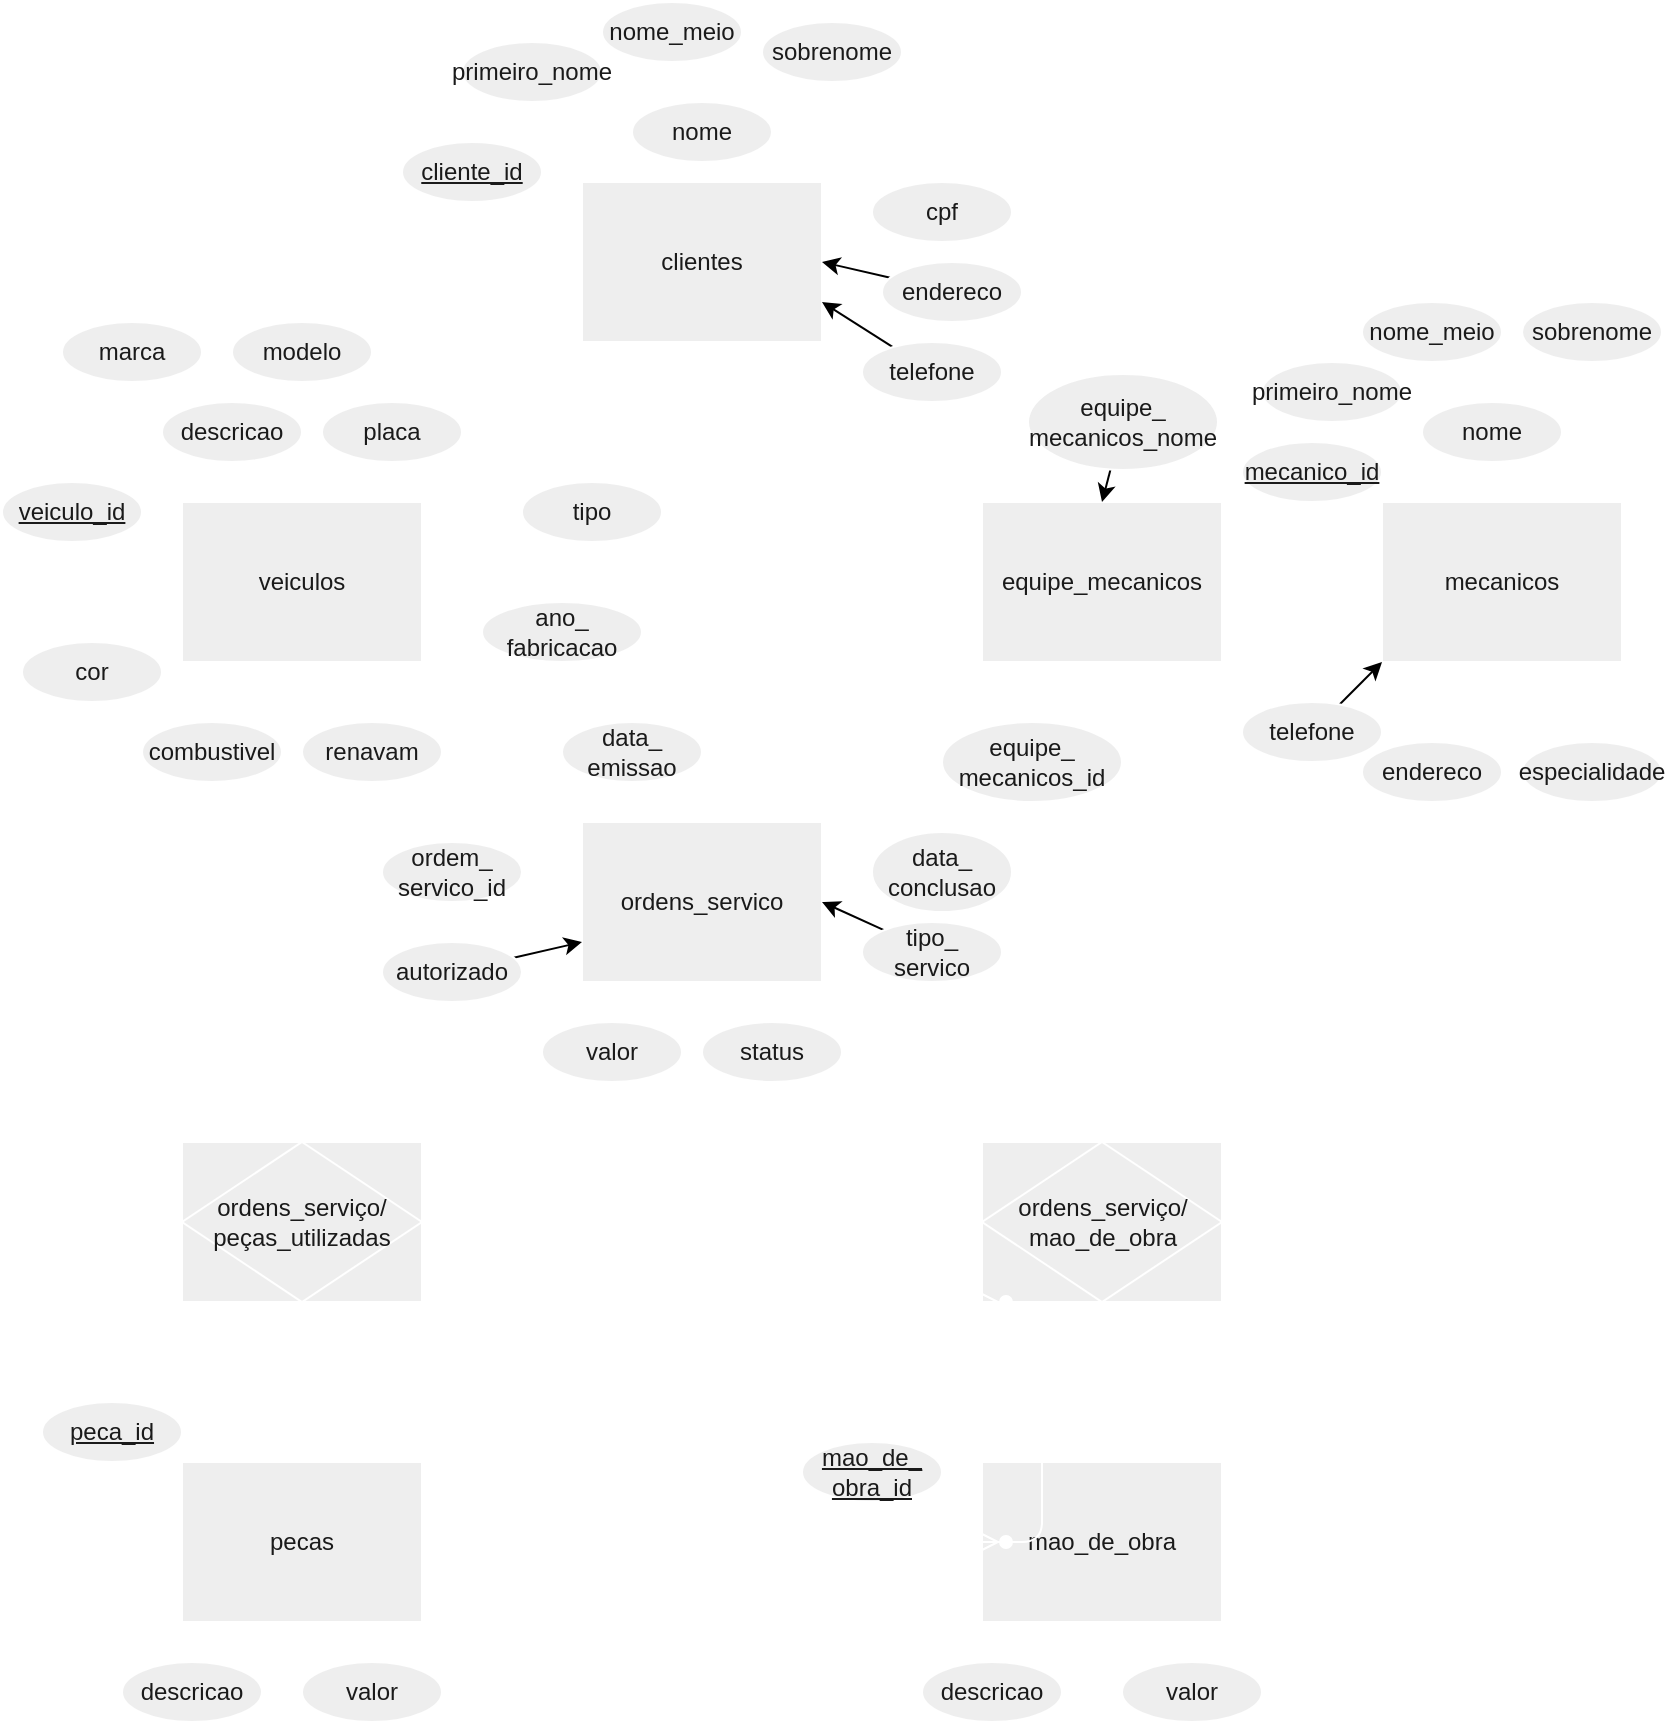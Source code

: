 <mxfile>
    <diagram id="gcB8yLWqz9-Rq8zxJBAH" name="Page-1">
        <mxGraphModel dx="1370" dy="779" grid="0" gridSize="10" guides="1" tooltips="1" connect="1" arrows="1" fold="1" page="1" pageScale="1" pageWidth="850" pageHeight="1100" background="none" math="0" shadow="0">
            <root>
                <mxCell id="0"/>
                <mxCell id="1" parent="0"/>
                <mxCell id="2" value="clientes" style="whiteSpace=wrap;html=1;align=center;labelBackgroundColor=none;fillColor=#EEEEEE;strokeColor=#FFFFFF;fontColor=#1A1A1A;" parent="1" vertex="1">
                    <mxGeometry x="300" y="120" width="120" height="80" as="geometry"/>
                </mxCell>
                <mxCell id="3" value="veiculos" style="whiteSpace=wrap;html=1;align=center;labelBackgroundColor=none;fillColor=#EEEEEE;strokeColor=#FFFFFF;fontColor=#1A1A1A;" parent="1" vertex="1">
                    <mxGeometry x="100" y="280" width="120" height="80" as="geometry"/>
                </mxCell>
                <mxCell id="4" value="equipe_mecanicos" style="whiteSpace=wrap;html=1;align=center;labelBackgroundColor=none;fillColor=#EEEEEE;strokeColor=#FFFFFF;fontColor=#1A1A1A;" parent="1" vertex="1">
                    <mxGeometry x="500" y="280" width="120" height="80" as="geometry"/>
                </mxCell>
                <mxCell id="5" value="ordens_servico" style="whiteSpace=wrap;html=1;align=center;labelBackgroundColor=none;fillColor=#EEEEEE;strokeColor=#FFFFFF;fontColor=#1A1A1A;" parent="1" vertex="1">
                    <mxGeometry x="300" y="440" width="120" height="80" as="geometry"/>
                </mxCell>
                <mxCell id="6" value="pecas" style="whiteSpace=wrap;html=1;align=center;labelBackgroundColor=none;fillColor=#EEEEEE;strokeColor=#FFFFFF;fontColor=#1A1A1A;" parent="1" vertex="1">
                    <mxGeometry x="100" y="760" width="120" height="80" as="geometry"/>
                </mxCell>
                <mxCell id="8" value="mao_de_obra" style="whiteSpace=wrap;html=1;align=center;labelBackgroundColor=none;fillColor=#EEEEEE;strokeColor=#FFFFFF;fontColor=#1A1A1A;" parent="1" vertex="1">
                    <mxGeometry x="500" y="760" width="120" height="80" as="geometry"/>
                </mxCell>
                <mxCell id="9" value="mecanicos" style="whiteSpace=wrap;html=1;align=center;labelBackgroundColor=none;fillColor=#EEEEEE;strokeColor=#FFFFFF;fontColor=#1A1A1A;" parent="1" vertex="1">
                    <mxGeometry x="700" y="280" width="120" height="80" as="geometry"/>
                </mxCell>
                <mxCell id="14" style="edgeStyle=none;html=1;entryX=0;entryY=0.5;entryDx=0;entryDy=0;labelBackgroundColor=none;strokeColor=#FFFFFF;fontColor=default;" parent="1" source="13" target="5" edge="1">
                    <mxGeometry relative="1" as="geometry">
                        <mxPoint x="260" y="480" as="targetPoint"/>
                    </mxGeometry>
                </mxCell>
                <mxCell id="13" value="ordem_&lt;br&gt;servico_id" style="ellipse;whiteSpace=wrap;html=1;align=center;labelBackgroundColor=none;fillColor=#EEEEEE;strokeColor=#FFFFFF;fontColor=#1A1A1A;" parent="1" vertex="1">
                    <mxGeometry x="200" y="450" width="70" height="30" as="geometry"/>
                </mxCell>
                <mxCell id="21" value="" style="edgeStyle=entityRelationEdgeStyle;fontSize=12;html=1;endArrow=ERoneToMany;exitX=0;exitY=0.5;exitDx=0;exitDy=0;entryX=1;entryY=0.5;entryDx=0;entryDy=0;labelBackgroundColor=none;strokeColor=#FFFFFF;fontColor=default;" parent="1" source="2" target="3" edge="1">
                    <mxGeometry width="100" height="100" relative="1" as="geometry">
                        <mxPoint x="440" y="510" as="sourcePoint"/>
                        <mxPoint x="540" y="410" as="targetPoint"/>
                    </mxGeometry>
                </mxCell>
                <mxCell id="22" value="" style="edgeStyle=entityRelationEdgeStyle;fontSize=12;html=1;endArrow=ERoneToMany;labelBackgroundColor=none;strokeColor=#FFFFFF;fontColor=default;exitX=1;exitY=0.5;exitDx=0;exitDy=0;entryX=0;entryY=0.5;entryDx=0;entryDy=0;" parent="1" source="4" target="9" edge="1">
                    <mxGeometry width="100" height="100" relative="1" as="geometry">
                        <mxPoint x="654" y="312" as="sourcePoint"/>
                        <mxPoint x="668" y="344" as="targetPoint"/>
                    </mxGeometry>
                </mxCell>
                <mxCell id="23" value="" style="edgeStyle=entityRelationEdgeStyle;fontSize=12;html=1;endArrow=ERoneToMany;exitX=1;exitY=1;exitDx=0;exitDy=0;entryX=0;entryY=0;entryDx=0;entryDy=0;labelBackgroundColor=none;strokeColor=#FFFFFF;fontColor=default;" parent="1" source="3" target="5" edge="1">
                    <mxGeometry width="100" height="100" relative="1" as="geometry">
                        <mxPoint x="440" y="510" as="sourcePoint"/>
                        <mxPoint x="540" y="410" as="targetPoint"/>
                    </mxGeometry>
                </mxCell>
                <mxCell id="24" value="" style="edgeStyle=entityRelationEdgeStyle;fontSize=12;html=1;endArrow=ERoneToMany;exitX=0;exitY=0.5;exitDx=0;exitDy=0;entryX=1;entryY=0;entryDx=0;entryDy=0;labelBackgroundColor=none;strokeColor=#FFFFFF;fontColor=default;" parent="1" source="4" target="5" edge="1">
                    <mxGeometry width="100" height="100" relative="1" as="geometry">
                        <mxPoint x="440" y="510" as="sourcePoint"/>
                        <mxPoint x="540" y="410" as="targetPoint"/>
                    </mxGeometry>
                </mxCell>
                <mxCell id="25" value="ordens_serviço/&lt;br&gt;peças_utilizadas" style="shape=associativeEntity;whiteSpace=wrap;html=1;align=center;labelBackgroundColor=none;fillColor=#EEEEEE;strokeColor=#FFFFFF;fontColor=#1A1A1A;" parent="1" vertex="1">
                    <mxGeometry x="100" y="600" width="120" height="80" as="geometry"/>
                </mxCell>
                <mxCell id="26" value="" style="edgeStyle=entityRelationEdgeStyle;fontSize=12;html=1;endArrow=ERmany;startArrow=ERmany;entryX=0;entryY=1;entryDx=0;entryDy=0;exitX=1;exitY=0.5;exitDx=0;exitDy=0;labelBackgroundColor=none;strokeColor=#FFFFFF;fontColor=default;" parent="1" source="25" target="5" edge="1">
                    <mxGeometry width="100" height="100" relative="1" as="geometry">
                        <mxPoint x="440" y="510" as="sourcePoint"/>
                        <mxPoint x="540" y="410" as="targetPoint"/>
                    </mxGeometry>
                </mxCell>
                <mxCell id="27" value="" style="edgeStyle=entityRelationEdgeStyle;fontSize=12;html=1;endArrow=ERoneToMany;startArrow=ERoneToMany;exitX=1;exitY=0.5;exitDx=0;exitDy=0;entryX=1;entryY=0.5;entryDx=0;entryDy=0;labelBackgroundColor=none;strokeColor=#FFFFFF;fontColor=default;" parent="1" source="25" target="6" edge="1">
                    <mxGeometry width="100" height="100" relative="1" as="geometry">
                        <mxPoint x="440" y="510" as="sourcePoint"/>
                        <mxPoint x="540" y="410" as="targetPoint"/>
                    </mxGeometry>
                </mxCell>
                <mxCell id="29" value="ordens_serviço/&lt;br&gt;mao_de_obra" style="shape=associativeEntity;align=center;labelPosition=center;verticalLabelPosition=middle;verticalAlign=middle;labelBackgroundColor=none;labelBorderColor=none;html=1;fillColor=#EEEEEE;strokeColor=#FFFFFF;fontColor=#1A1A1A;" parent="1" vertex="1">
                    <mxGeometry x="500" y="600" width="120" height="80" as="geometry"/>
                </mxCell>
                <mxCell id="30" value="" style="edgeStyle=entityRelationEdgeStyle;fontSize=12;html=1;endArrow=ERzeroToMany;endFill=1;startArrow=ERzeroToMany;entryX=1;entryY=1;entryDx=0;entryDy=0;exitX=0;exitY=0.5;exitDx=0;exitDy=0;labelBackgroundColor=none;strokeColor=#FFFFFF;fontColor=default;" parent="1" source="29" target="5" edge="1">
                    <mxGeometry width="100" height="100" relative="1" as="geometry">
                        <mxPoint x="330" y="545" as="sourcePoint"/>
                        <mxPoint x="430" y="445" as="targetPoint"/>
                    </mxGeometry>
                </mxCell>
                <mxCell id="31" value="" style="edgeStyle=entityRelationEdgeStyle;fontSize=12;html=1;endArrow=ERzeroToMany;endFill=1;startArrow=ERzeroToMany;entryX=0;entryY=1;entryDx=0;entryDy=0;exitX=0;exitY=0.5;exitDx=0;exitDy=0;labelBackgroundColor=none;strokeColor=#FFFFFF;fontColor=default;" parent="1" source="8" target="29" edge="1">
                    <mxGeometry width="100" height="100" relative="1" as="geometry">
                        <mxPoint x="265" y="680" as="sourcePoint"/>
                        <mxPoint x="365" y="580" as="targetPoint"/>
                    </mxGeometry>
                </mxCell>
                <mxCell id="42" style="edgeStyle=none;html=1;entryX=0.25;entryY=1;entryDx=0;entryDy=0;labelBackgroundColor=none;strokeColor=#FFFFFF;fontColor=default;" parent="1" source="37" target="9" edge="1">
                    <mxGeometry relative="1" as="geometry"/>
                </mxCell>
                <mxCell id="37" value="endereco" style="ellipse;whiteSpace=wrap;html=1;align=center;labelBackgroundColor=none;labelBorderColor=none;fillColor=#EEEEEE;strokeColor=#FFFFFF;fontColor=#1A1A1A;" parent="1" vertex="1">
                    <mxGeometry x="690" y="400" width="70" height="30" as="geometry"/>
                </mxCell>
                <mxCell id="39" style="edgeStyle=none;html=1;entryX=0;entryY=0.25;entryDx=0;entryDy=0;labelBackgroundColor=none;strokeColor=#FFFFFF;fontColor=default;" parent="1" source="38" target="9" edge="1">
                    <mxGeometry relative="1" as="geometry"/>
                </mxCell>
                <mxCell id="38" value="mecanico_id" style="ellipse;whiteSpace=wrap;html=1;align=center;fontStyle=4;labelBackgroundColor=none;labelBorderColor=none;fillColor=#EEEEEE;strokeColor=#FFFFFF;fontColor=#1A1A1A;" parent="1" vertex="1">
                    <mxGeometry x="630" y="250" width="70" height="30" as="geometry"/>
                </mxCell>
                <mxCell id="41" style="edgeStyle=none;html=1;entryX=0.5;entryY=0;entryDx=0;entryDy=0;labelBackgroundColor=none;strokeColor=#FFFFFF;fontColor=default;" parent="1" source="40" target="9" edge="1">
                    <mxGeometry relative="1" as="geometry"/>
                </mxCell>
                <mxCell id="40" value="nome" style="ellipse;whiteSpace=wrap;html=1;align=center;labelBackgroundColor=none;labelBorderColor=none;fillColor=#EEEEEE;strokeColor=#FFFFFF;fontColor=#1A1A1A;" parent="1" vertex="1">
                    <mxGeometry x="720" y="230" width="70" height="30" as="geometry"/>
                </mxCell>
                <mxCell id="44" style="edgeStyle=none;html=1;entryX=0.75;entryY=1;entryDx=0;entryDy=0;labelBackgroundColor=none;strokeColor=#FFFFFF;fontColor=default;" parent="1" source="43" target="9" edge="1">
                    <mxGeometry relative="1" as="geometry"/>
                </mxCell>
                <mxCell id="43" value="especialidade" style="ellipse;whiteSpace=wrap;html=1;align=center;labelBackgroundColor=none;labelBorderColor=none;fillColor=#EEEEEE;strokeColor=#FFFFFF;fontColor=#1A1A1A;" parent="1" vertex="1">
                    <mxGeometry x="770" y="400" width="70" height="30" as="geometry"/>
                </mxCell>
                <mxCell id="47" style="edgeStyle=none;html=1;entryX=0.25;entryY=1;entryDx=0;entryDy=0;labelBackgroundColor=none;strokeColor=#FFFFFF;fontColor=default;" parent="1" source="45" target="4" edge="1">
                    <mxGeometry relative="1" as="geometry"/>
                </mxCell>
                <mxCell id="45" value="equipe_&lt;br&gt;mecanicos_id" style="ellipse;whiteSpace=wrap;html=1;align=center;labelBackgroundColor=none;labelBorderColor=none;fillColor=#EEEEEE;strokeColor=#FFFFFF;fontColor=#1A1A1A;" parent="1" vertex="1">
                    <mxGeometry x="480" y="390" width="90" height="40" as="geometry"/>
                </mxCell>
                <mxCell id="49" style="edgeStyle=none;html=1;entryX=0;entryY=0.25;entryDx=0;entryDy=0;labelBackgroundColor=none;strokeColor=#FFFFFF;fontColor=default;" parent="1" source="48" target="2" edge="1">
                    <mxGeometry relative="1" as="geometry"/>
                </mxCell>
                <mxCell id="48" value="cliente_id" style="ellipse;whiteSpace=wrap;html=1;align=center;fontStyle=4;labelBackgroundColor=none;labelBorderColor=none;fillColor=#EEEEEE;strokeColor=#FFFFFF;fontColor=#1A1A1A;" parent="1" vertex="1">
                    <mxGeometry x="210" y="100" width="70" height="30" as="geometry"/>
                </mxCell>
                <mxCell id="51" style="edgeStyle=none;html=1;entryX=0;entryY=0.25;entryDx=0;entryDy=0;labelBackgroundColor=none;strokeColor=#FFFFFF;fontColor=default;" parent="1" source="50" target="3" edge="1">
                    <mxGeometry relative="1" as="geometry"/>
                </mxCell>
                <mxCell id="50" value="veiculo_id" style="ellipse;whiteSpace=wrap;html=1;align=center;fontStyle=4;labelBackgroundColor=none;labelBorderColor=none;fillColor=#EEEEEE;strokeColor=#FFFFFF;fontColor=#1A1A1A;" parent="1" vertex="1">
                    <mxGeometry x="10" y="270" width="70" height="30" as="geometry"/>
                </mxCell>
                <mxCell id="53" style="edgeStyle=none;html=1;entryX=0;entryY=0.25;entryDx=0;entryDy=0;labelBackgroundColor=none;strokeColor=#FFFFFF;fontColor=default;" parent="1" source="52" target="6" edge="1">
                    <mxGeometry relative="1" as="geometry"/>
                </mxCell>
                <mxCell id="52" value="peca_id" style="ellipse;whiteSpace=wrap;html=1;align=center;fontStyle=4;labelBackgroundColor=none;labelBorderColor=none;fillColor=#EEEEEE;strokeColor=#FFFFFF;fontColor=#1A1A1A;" parent="1" vertex="1">
                    <mxGeometry x="30" y="730" width="70" height="30" as="geometry"/>
                </mxCell>
                <mxCell id="55" style="edgeStyle=none;html=1;entryX=0;entryY=0.25;entryDx=0;entryDy=0;labelBackgroundColor=none;strokeColor=#FFFFFF;fontColor=default;" parent="1" source="54" target="8" edge="1">
                    <mxGeometry relative="1" as="geometry"/>
                </mxCell>
                <mxCell id="54" value="mao_de_&lt;br&gt;obra_id" style="ellipse;whiteSpace=wrap;html=1;align=center;fontStyle=4;labelBackgroundColor=none;labelBorderColor=none;fillColor=#EEEEEE;strokeColor=#FFFFFF;fontColor=#1A1A1A;" parent="1" vertex="1">
                    <mxGeometry x="410" y="750" width="70" height="30" as="geometry"/>
                </mxCell>
                <mxCell id="57" style="edgeStyle=none;html=1;entryX=0.25;entryY=0;entryDx=0;entryDy=0;labelBackgroundColor=none;strokeColor=#FFFFFF;fontColor=default;" parent="1" source="56" target="5" edge="1">
                    <mxGeometry relative="1" as="geometry"/>
                </mxCell>
                <mxCell id="56" value="data_&lt;br&gt;emissao" style="ellipse;whiteSpace=wrap;html=1;align=center;labelBackgroundColor=none;labelBorderColor=none;fillColor=#EEEEEE;strokeColor=#FFFFFF;fontColor=#1A1A1A;" parent="1" vertex="1">
                    <mxGeometry x="290" y="390" width="70" height="30" as="geometry"/>
                </mxCell>
                <mxCell id="59" style="edgeStyle=none;html=1;entryX=0.25;entryY=1;entryDx=0;entryDy=0;labelBackgroundColor=none;strokeColor=#FFFFFF;fontColor=default;" parent="1" source="58" target="5" edge="1">
                    <mxGeometry relative="1" as="geometry"/>
                </mxCell>
                <mxCell id="58" value="valor" style="ellipse;whiteSpace=wrap;html=1;align=center;labelBackgroundColor=none;labelBorderColor=none;fillColor=#EEEEEE;strokeColor=#FFFFFF;fontColor=#1A1A1A;" parent="1" vertex="1">
                    <mxGeometry x="280" y="540" width="70" height="30" as="geometry"/>
                </mxCell>
                <mxCell id="61" style="edgeStyle=none;html=1;entryX=0.75;entryY=1;entryDx=0;entryDy=0;labelBackgroundColor=none;strokeColor=#FFFFFF;fontColor=default;" parent="1" source="60" target="5" edge="1">
                    <mxGeometry relative="1" as="geometry"/>
                </mxCell>
                <mxCell id="60" value="status" style="ellipse;whiteSpace=wrap;html=1;align=center;labelBackgroundColor=none;labelBorderColor=none;fillColor=#EEEEEE;strokeColor=#FFFFFF;fontColor=#1A1A1A;" parent="1" vertex="1">
                    <mxGeometry x="360" y="540" width="70" height="30" as="geometry"/>
                </mxCell>
                <mxCell id="63" style="edgeStyle=none;html=1;entryX=1;entryY=0.25;entryDx=0;entryDy=0;labelBackgroundColor=none;strokeColor=#FFFFFF;fontColor=default;" parent="1" source="62" target="5" edge="1">
                    <mxGeometry relative="1" as="geometry"/>
                </mxCell>
                <mxCell id="62" value="data_&lt;br&gt;conclusao" style="ellipse;whiteSpace=wrap;html=1;align=center;labelBackgroundColor=none;labelBorderColor=none;fillColor=#EEEEEE;strokeColor=#FFFFFF;fontColor=#1A1A1A;" parent="1" vertex="1">
                    <mxGeometry x="445" y="445" width="70" height="40" as="geometry"/>
                </mxCell>
                <mxCell id="67" style="edgeStyle=none;html=1;entryX=0.25;entryY=0;entryDx=0;entryDy=0;labelBackgroundColor=none;strokeColor=#FFFFFF;fontColor=default;" parent="1" source="68" target="2" edge="1">
                    <mxGeometry relative="1" as="geometry">
                        <mxPoint x="445" y="140" as="targetPoint"/>
                    </mxGeometry>
                </mxCell>
                <mxCell id="68" value="nome" style="ellipse;whiteSpace=wrap;html=1;align=center;labelBackgroundColor=none;fillColor=#EEEEEE;strokeColor=#FFFFFF;fontColor=#1A1A1A;" parent="1" vertex="1">
                    <mxGeometry x="325" y="80" width="70" height="30" as="geometry"/>
                </mxCell>
                <mxCell id="69" style="edgeStyle=none;html=1;entryX=0;entryY=0;entryDx=0;entryDy=0;labelBackgroundColor=none;strokeColor=#FFFFFF;fontColor=default;" parent="1" source="70" target="68" edge="1">
                    <mxGeometry relative="1" as="geometry"/>
                </mxCell>
                <mxCell id="70" value="primeiro_nome" style="ellipse;whiteSpace=wrap;html=1;align=center;labelBackgroundColor=none;fillColor=#EEEEEE;strokeColor=#FFFFFF;fontColor=#1A1A1A;" parent="1" vertex="1">
                    <mxGeometry x="240" y="50" width="70" height="30" as="geometry"/>
                </mxCell>
                <mxCell id="71" style="edgeStyle=none;html=1;labelBackgroundColor=none;strokeColor=#FFFFFF;fontColor=default;" parent="1" source="72" target="68" edge="1">
                    <mxGeometry relative="1" as="geometry"/>
                </mxCell>
                <mxCell id="72" value="nome_meio" style="ellipse;whiteSpace=wrap;html=1;align=center;labelBackgroundColor=none;fillColor=#EEEEEE;strokeColor=#FFFFFF;fontColor=#1A1A1A;" parent="1" vertex="1">
                    <mxGeometry x="310" y="30" width="70" height="30" as="geometry"/>
                </mxCell>
                <mxCell id="73" style="edgeStyle=none;html=1;entryX=1;entryY=0;entryDx=0;entryDy=0;labelBackgroundColor=none;strokeColor=#FFFFFF;fontColor=default;" parent="1" source="74" target="68" edge="1">
                    <mxGeometry relative="1" as="geometry"/>
                </mxCell>
                <mxCell id="74" value="sobrenome" style="ellipse;whiteSpace=wrap;html=1;align=center;labelBackgroundColor=none;fillColor=#EEEEEE;strokeColor=#FFFFFF;fontColor=#1A1A1A;" parent="1" vertex="1">
                    <mxGeometry x="390" y="40" width="70" height="30" as="geometry"/>
                </mxCell>
                <mxCell id="77" style="edgeStyle=none;html=1;entryX=1;entryY=0.25;entryDx=0;entryDy=0;labelBackgroundColor=none;strokeColor=#FFFFFF;fontColor=default;" parent="1" source="75" target="2" edge="1">
                    <mxGeometry relative="1" as="geometry"/>
                </mxCell>
                <mxCell id="75" value="cpf" style="ellipse;whiteSpace=wrap;html=1;align=center;labelBackgroundColor=none;fillColor=#EEEEEE;strokeColor=#FFFFFF;fontColor=#1A1A1A;" parent="1" vertex="1">
                    <mxGeometry x="445" y="120" width="70" height="30" as="geometry"/>
                </mxCell>
                <mxCell id="81" style="edgeStyle=none;html=1;entryX=0.25;entryY=0;entryDx=0;entryDy=0;labelBackgroundColor=none;strokeColor=#FFFFFF;fontColor=default;" parent="1" source="82" target="3" edge="1">
                    <mxGeometry relative="1" as="geometry">
                        <mxPoint x="640" y="120" as="targetPoint"/>
                    </mxGeometry>
                </mxCell>
                <mxCell id="82" value="descricao" style="ellipse;whiteSpace=wrap;html=1;align=center;labelBackgroundColor=none;fillColor=#EEEEEE;strokeColor=#FFFFFF;fontColor=#1A1A1A;" parent="1" vertex="1">
                    <mxGeometry x="90" y="230" width="70" height="30" as="geometry"/>
                </mxCell>
                <mxCell id="83" style="edgeStyle=none;html=1;entryX=0;entryY=0;entryDx=0;entryDy=0;labelBackgroundColor=none;strokeColor=#FFFFFF;fontColor=default;" parent="1" source="84" target="82" edge="1">
                    <mxGeometry relative="1" as="geometry"/>
                </mxCell>
                <mxCell id="84" value="marca" style="ellipse;whiteSpace=wrap;html=1;align=center;labelBackgroundColor=none;fillColor=#EEEEEE;strokeColor=#FFFFFF;fontColor=#1A1A1A;" parent="1" vertex="1">
                    <mxGeometry x="40" y="190" width="70" height="30" as="geometry"/>
                </mxCell>
                <mxCell id="85" style="edgeStyle=none;html=1;entryX=1;entryY=0;entryDx=0;entryDy=0;labelBackgroundColor=none;strokeColor=#FFFFFF;fontColor=default;" parent="1" source="86" target="82" edge="1">
                    <mxGeometry relative="1" as="geometry"/>
                </mxCell>
                <mxCell id="86" value="modelo" style="ellipse;whiteSpace=wrap;html=1;align=center;labelBackgroundColor=none;fillColor=#EEEEEE;strokeColor=#FFFFFF;fontColor=#1A1A1A;" parent="1" vertex="1">
                    <mxGeometry x="125" y="190" width="70" height="30" as="geometry"/>
                </mxCell>
                <mxCell id="87" style="edgeStyle=none;html=1;entryX=0.75;entryY=0;entryDx=0;entryDy=0;labelBackgroundColor=none;strokeColor=#FFFFFF;fontColor=default;" parent="1" source="88" target="3" edge="1">
                    <mxGeometry relative="1" as="geometry">
                        <mxPoint x="690" y="120" as="targetPoint"/>
                    </mxGeometry>
                </mxCell>
                <mxCell id="88" value="placa" style="ellipse;whiteSpace=wrap;html=1;align=center;labelBackgroundColor=none;fillColor=#EEEEEE;strokeColor=#FFFFFF;fontColor=#1A1A1A;" parent="1" vertex="1">
                    <mxGeometry x="170" y="230" width="70" height="30" as="geometry"/>
                </mxCell>
                <mxCell id="89" style="edgeStyle=none;html=1;entryX=1;entryY=0.25;entryDx=0;entryDy=0;labelBackgroundColor=none;strokeColor=#FFFFFF;fontColor=default;" parent="1" source="90" target="3" edge="1">
                    <mxGeometry relative="1" as="geometry">
                        <mxPoint x="715" y="140" as="targetPoint"/>
                    </mxGeometry>
                </mxCell>
                <mxCell id="90" value="tipo" style="ellipse;whiteSpace=wrap;html=1;align=center;labelBackgroundColor=none;fillColor=#EEEEEE;strokeColor=#FFFFFF;fontColor=#1A1A1A;" parent="1" vertex="1">
                    <mxGeometry x="270" y="270" width="70" height="30" as="geometry"/>
                </mxCell>
                <mxCell id="91" style="edgeStyle=none;html=1;entryX=1;entryY=0.75;entryDx=0;entryDy=0;labelBackgroundColor=none;strokeColor=#FFFFFF;fontColor=default;" parent="1" source="92" target="3" edge="1">
                    <mxGeometry relative="1" as="geometry">
                        <mxPoint x="630" y="260" as="targetPoint"/>
                    </mxGeometry>
                </mxCell>
                <mxCell id="92" value="ano_&lt;br&gt;fabricacao" style="ellipse;whiteSpace=wrap;html=1;align=center;labelBackgroundColor=none;fillColor=#EEEEEE;strokeColor=#FFFFFF;fontColor=#1A1A1A;" parent="1" vertex="1">
                    <mxGeometry x="250" y="330" width="80" height="30" as="geometry"/>
                </mxCell>
                <mxCell id="96" style="edgeStyle=none;html=1;entryX=0.75;entryY=1;entryDx=0;entryDy=0;labelBackgroundColor=none;strokeColor=#FFFFFF;fontColor=default;" parent="1" source="97" target="3" edge="1">
                    <mxGeometry relative="1" as="geometry">
                        <mxPoint x="690" y="160" as="targetPoint"/>
                        <Array as="points"/>
                    </mxGeometry>
                </mxCell>
                <mxCell id="97" value="renavam" style="ellipse;whiteSpace=wrap;html=1;align=center;labelBackgroundColor=none;fillColor=#EEEEEE;strokeColor=#FFFFFF;fontColor=#1A1A1A;" parent="1" vertex="1">
                    <mxGeometry x="160" y="390" width="70" height="30" as="geometry"/>
                </mxCell>
                <mxCell id="98" style="edgeStyle=none;html=1;entryX=0.25;entryY=1;entryDx=0;entryDy=0;labelBackgroundColor=none;strokeColor=#FFFFFF;fontColor=default;" parent="1" source="99" target="3" edge="1">
                    <mxGeometry relative="1" as="geometry">
                        <mxPoint x="640" y="160" as="targetPoint"/>
                    </mxGeometry>
                </mxCell>
                <mxCell id="99" value="combustivel" style="ellipse;whiteSpace=wrap;html=1;align=center;labelBackgroundColor=none;fillColor=#EEEEEE;strokeColor=#FFFFFF;fontColor=#1A1A1A;" parent="1" vertex="1">
                    <mxGeometry x="80" y="390" width="70" height="30" as="geometry"/>
                </mxCell>
                <mxCell id="100" style="edgeStyle=none;html=1;entryX=0;entryY=0.75;entryDx=0;entryDy=0;labelBackgroundColor=none;strokeColor=#FFFFFF;fontColor=default;" parent="1" source="101" target="3" edge="1">
                    <mxGeometry relative="1" as="geometry">
                        <mxPoint x="615" y="150" as="targetPoint"/>
                    </mxGeometry>
                </mxCell>
                <mxCell id="101" value="cor" style="ellipse;whiteSpace=wrap;html=1;align=center;labelBackgroundColor=none;fillColor=#EEEEEE;strokeColor=#FFFFFF;fontColor=#1A1A1A;" parent="1" vertex="1">
                    <mxGeometry x="20" y="350" width="70" height="30" as="geometry"/>
                </mxCell>
                <mxCell id="104" style="edgeStyle=none;html=1;entryX=0.25;entryY=1;entryDx=0;entryDy=0;labelBackgroundColor=none;strokeColor=#FFFFFF;fontColor=default;" parent="1" source="103" target="6" edge="1">
                    <mxGeometry relative="1" as="geometry"/>
                </mxCell>
                <mxCell id="103" value="descricao" style="ellipse;whiteSpace=wrap;html=1;align=center;labelBackgroundColor=none;labelBorderColor=none;fillColor=#EEEEEE;strokeColor=#FFFFFF;fontColor=#1A1A1A;" parent="1" vertex="1">
                    <mxGeometry x="70" y="860" width="70" height="30" as="geometry"/>
                </mxCell>
                <mxCell id="106" style="edgeStyle=none;html=1;entryX=0.75;entryY=1;entryDx=0;entryDy=0;labelBackgroundColor=none;strokeColor=#FFFFFF;fontColor=default;" parent="1" source="105" target="6" edge="1">
                    <mxGeometry relative="1" as="geometry"/>
                </mxCell>
                <mxCell id="105" value="valor" style="ellipse;whiteSpace=wrap;html=1;align=center;labelBackgroundColor=none;labelBorderColor=none;fillColor=#EEEEEE;strokeColor=#FFFFFF;fontColor=#1A1A1A;" parent="1" vertex="1">
                    <mxGeometry x="160" y="860" width="70" height="30" as="geometry"/>
                </mxCell>
                <mxCell id="108" style="edgeStyle=none;html=1;entryX=0.25;entryY=1;entryDx=0;entryDy=0;labelBackgroundColor=none;strokeColor=#FFFFFF;fontColor=default;" parent="1" source="107" target="8" edge="1">
                    <mxGeometry relative="1" as="geometry"/>
                </mxCell>
                <mxCell id="107" value="descricao" style="ellipse;whiteSpace=wrap;html=1;align=center;labelBackgroundColor=none;labelBorderColor=none;fillColor=#EEEEEE;strokeColor=#FFFFFF;fontColor=#1A1A1A;" parent="1" vertex="1">
                    <mxGeometry x="470" y="860" width="70" height="30" as="geometry"/>
                </mxCell>
                <mxCell id="110" style="edgeStyle=none;html=1;entryX=0.75;entryY=1;entryDx=0;entryDy=0;labelBackgroundColor=none;strokeColor=#FFFFFF;fontColor=default;" parent="1" source="109" target="8" edge="1">
                    <mxGeometry relative="1" as="geometry"/>
                </mxCell>
                <mxCell id="109" value="valor" style="ellipse;whiteSpace=wrap;html=1;align=center;labelBackgroundColor=none;labelBorderColor=none;fillColor=#EEEEEE;strokeColor=#FFFFFF;fontColor=#1A1A1A;" parent="1" vertex="1">
                    <mxGeometry x="570" y="860" width="70" height="30" as="geometry"/>
                </mxCell>
                <mxCell id="112" style="edgeStyle=none;html=1;entryX=0;entryY=0;entryDx=0;entryDy=0;labelBackgroundColor=none;strokeColor=#FFFFFF;fontColor=default;" parent="1" source="111" target="40" edge="1">
                    <mxGeometry relative="1" as="geometry"/>
                </mxCell>
                <mxCell id="111" value="primeiro_nome" style="ellipse;whiteSpace=wrap;html=1;align=center;labelBackgroundColor=none;fillColor=#EEEEEE;strokeColor=#FFFFFF;fontColor=#1A1A1A;" parent="1" vertex="1">
                    <mxGeometry x="640" y="210" width="70" height="30" as="geometry"/>
                </mxCell>
                <mxCell id="114" style="edgeStyle=none;html=1;entryX=0.5;entryY=0;entryDx=0;entryDy=0;labelBackgroundColor=none;strokeColor=#FFFFFF;fontColor=default;" parent="1" source="113" target="40" edge="1">
                    <mxGeometry relative="1" as="geometry"/>
                </mxCell>
                <mxCell id="113" value="nome_meio" style="ellipse;whiteSpace=wrap;html=1;align=center;labelBackgroundColor=none;fillColor=#EEEEEE;strokeColor=#FFFFFF;fontColor=#1A1A1A;" parent="1" vertex="1">
                    <mxGeometry x="690" y="180" width="70" height="30" as="geometry"/>
                </mxCell>
                <mxCell id="116" style="edgeStyle=none;html=1;entryX=1;entryY=0;entryDx=0;entryDy=0;labelBackgroundColor=none;strokeColor=#FFFFFF;fontColor=default;" parent="1" source="115" target="40" edge="1">
                    <mxGeometry relative="1" as="geometry"/>
                </mxCell>
                <mxCell id="115" value="sobrenome" style="ellipse;whiteSpace=wrap;html=1;align=center;labelBackgroundColor=none;fillColor=#EEEEEE;strokeColor=#FFFFFF;fontColor=#1A1A1A;" parent="1" vertex="1">
                    <mxGeometry x="770" y="180" width="70" height="30" as="geometry"/>
                </mxCell>
                <mxCell id="119" style="edgeStyle=none;html=1;entryX=1;entryY=0.5;entryDx=0;entryDy=0;" parent="1" source="117" target="2" edge="1">
                    <mxGeometry relative="1" as="geometry"/>
                </mxCell>
                <mxCell id="117" value="endereco" style="ellipse;whiteSpace=wrap;html=1;align=center;labelBackgroundColor=none;fillColor=#EEEEEE;strokeColor=#FFFFFF;fontColor=#1A1A1A;" parent="1" vertex="1">
                    <mxGeometry x="450" y="160" width="70" height="30" as="geometry"/>
                </mxCell>
                <mxCell id="120" style="edgeStyle=none;html=1;entryX=1;entryY=0.75;entryDx=0;entryDy=0;" parent="1" source="118" target="2" edge="1">
                    <mxGeometry relative="1" as="geometry"/>
                </mxCell>
                <mxCell id="118" value="telefone" style="ellipse;whiteSpace=wrap;html=1;align=center;labelBackgroundColor=none;fillColor=#EEEEEE;strokeColor=#FFFFFF;fontColor=#1A1A1A;" parent="1" vertex="1">
                    <mxGeometry x="440" y="200" width="70" height="30" as="geometry"/>
                </mxCell>
                <mxCell id="122" style="edgeStyle=none;html=1;entryX=0;entryY=1;entryDx=0;entryDy=0;" parent="1" source="121" target="9" edge="1">
                    <mxGeometry relative="1" as="geometry"/>
                </mxCell>
                <mxCell id="121" value="telefone" style="ellipse;whiteSpace=wrap;html=1;align=center;labelBackgroundColor=none;labelBorderColor=none;fillColor=#EEEEEE;strokeColor=#FFFFFF;fontColor=#1A1A1A;" parent="1" vertex="1">
                    <mxGeometry x="630" y="380" width="70" height="30" as="geometry"/>
                </mxCell>
                <mxCell id="124" style="edgeStyle=none;html=1;entryX=1;entryY=0.5;entryDx=0;entryDy=0;" parent="1" source="123" target="5" edge="1">
                    <mxGeometry relative="1" as="geometry"/>
                </mxCell>
                <mxCell id="123" value="tipo_&lt;br&gt;servico" style="ellipse;whiteSpace=wrap;html=1;align=center;labelBackgroundColor=none;fillColor=#EEEEEE;strokeColor=#FFFFFF;fontColor=#1A1A1A;" parent="1" vertex="1">
                    <mxGeometry x="440" y="490" width="70" height="30" as="geometry"/>
                </mxCell>
                <mxCell id="126" style="edgeStyle=none;html=1;entryX=0;entryY=0.75;entryDx=0;entryDy=0;" parent="1" source="125" target="5" edge="1">
                    <mxGeometry relative="1" as="geometry"/>
                </mxCell>
                <mxCell id="125" value="autorizado" style="ellipse;whiteSpace=wrap;html=1;align=center;labelBackgroundColor=none;fillColor=#EEEEEE;strokeColor=#FFFFFF;fontColor=#1A1A1A;" parent="1" vertex="1">
                    <mxGeometry x="200" y="500" width="70" height="30" as="geometry"/>
                </mxCell>
                <mxCell id="128" style="edgeStyle=none;html=1;entryX=0.5;entryY=0;entryDx=0;entryDy=0;" edge="1" parent="1" source="127" target="4">
                    <mxGeometry relative="1" as="geometry"/>
                </mxCell>
                <mxCell id="127" value="equipe_&lt;br&gt;mecanicos_nome" style="ellipse;whiteSpace=wrap;html=1;align=center;labelBackgroundColor=none;fillColor=#EEEEEE;strokeColor=#FFFFFF;fontColor=#1A1A1A;" vertex="1" parent="1">
                    <mxGeometry x="523" y="216" width="95" height="48" as="geometry"/>
                </mxCell>
            </root>
        </mxGraphModel>
    </diagram>
</mxfile>